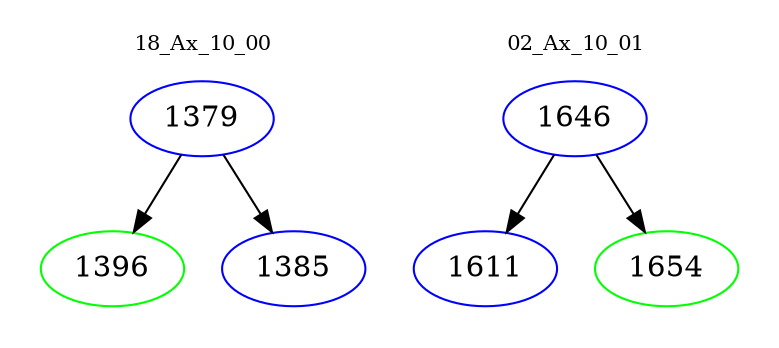 digraph{
subgraph cluster_0 {
color = white
label = "18_Ax_10_00";
fontsize=10;
T0_1379 [label="1379", color="blue"]
T0_1379 -> T0_1396 [color="black"]
T0_1396 [label="1396", color="green"]
T0_1379 -> T0_1385 [color="black"]
T0_1385 [label="1385", color="blue"]
}
subgraph cluster_1 {
color = white
label = "02_Ax_10_01";
fontsize=10;
T1_1646 [label="1646", color="blue"]
T1_1646 -> T1_1611 [color="black"]
T1_1611 [label="1611", color="blue"]
T1_1646 -> T1_1654 [color="black"]
T1_1654 [label="1654", color="green"]
}
}
